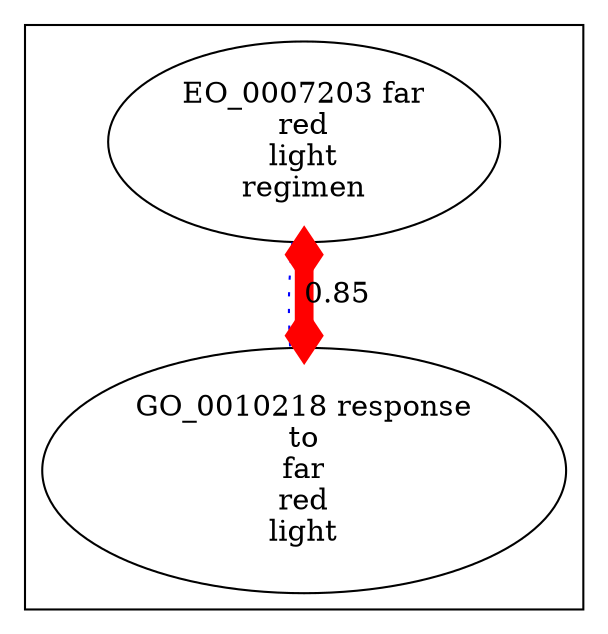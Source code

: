 digraph cliquegraph {
subgraph cluster_GO_0010218 {GO_0010218 [ label="GO_0010218 response
to
far
red
light" ];
EO_0007203 [ label="EO_0007203 far
red
light
regimen" ];}
EO_0007203 -> GO_0010218 [ arrowhead = none, penwidth=1, color=blue, label="", style=dotted]
EO_0007203 -> GO_0010218 [ arrowhead = ediamond, penwidth=9, color=red, label="0.85", style=solid, arrowtail=ediamond, dir=both]
}